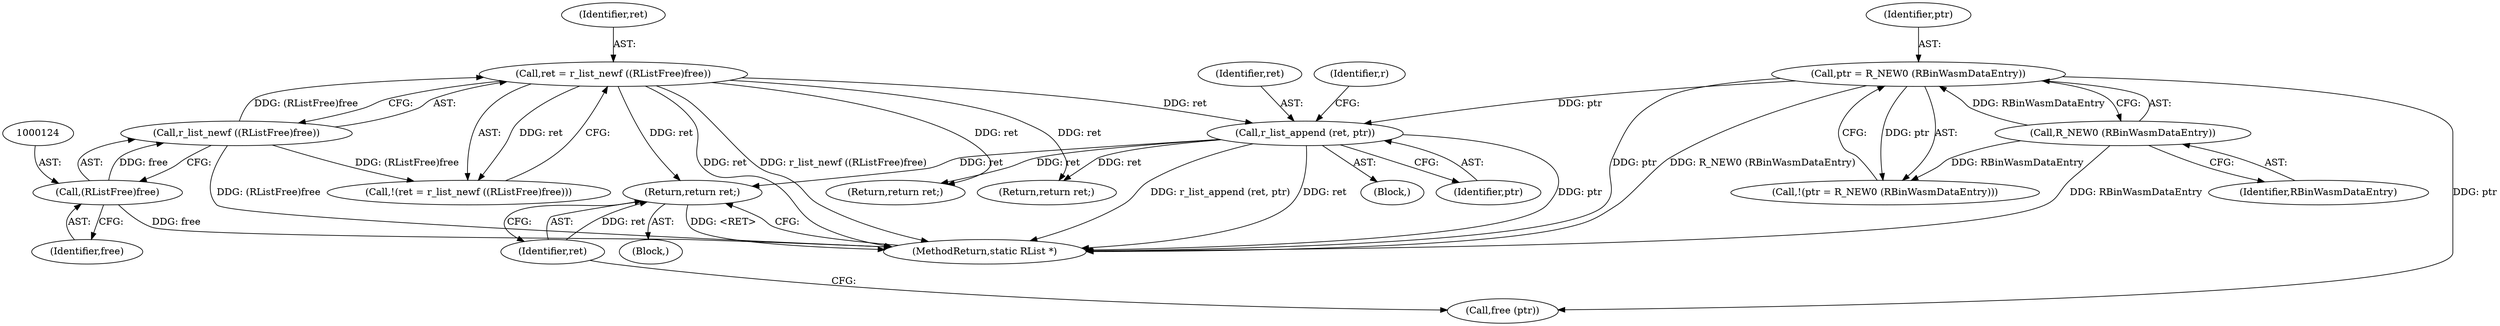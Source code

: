 digraph "0_radare2_d2632f6483a3ceb5d8e0a5fb11142c51c43978b4_0@pointer" {
"1000291" [label="(Return,return ret;)"];
"1000292" [label="(Identifier,ret)"];
"1000120" [label="(Call,ret = r_list_newf ((RListFree)free))"];
"1000122" [label="(Call,r_list_newf ((RListFree)free))"];
"1000123" [label="(Call,(RListFree)free)"];
"1000280" [label="(Call,r_list_append (ret, ptr))"];
"1000190" [label="(Call,ptr = R_NEW0 (RBinWasmDataEntry))"];
"1000192" [label="(Call,R_NEW0 (RBinWasmDataEntry))"];
"1000292" [label="(Identifier,ret)"];
"1000121" [label="(Identifier,ret)"];
"1000122" [label="(Call,r_list_newf ((RListFree)free))"];
"1000281" [label="(Identifier,ret)"];
"1000191" [label="(Identifier,ptr)"];
"1000291" [label="(Return,return ret;)"];
"1000284" [label="(Identifier,r)"];
"1000286" [label="(Return,return ret;)"];
"1000189" [label="(Call,!(ptr = R_NEW0 (RBinWasmDataEntry)))"];
"1000120" [label="(Call,ret = r_list_newf ((RListFree)free))"];
"1000190" [label="(Call,ptr = R_NEW0 (RBinWasmDataEntry))"];
"1000119" [label="(Call,!(ret = r_list_newf ((RListFree)free)))"];
"1000289" [label="(Call,free (ptr))"];
"1000125" [label="(Identifier,free)"];
"1000187" [label="(Block,)"];
"1000293" [label="(MethodReturn,static RList *)"];
"1000103" [label="(Block,)"];
"1000282" [label="(Identifier,ptr)"];
"1000195" [label="(Return,return ret;)"];
"1000280" [label="(Call,r_list_append (ret, ptr))"];
"1000192" [label="(Call,R_NEW0 (RBinWasmDataEntry))"];
"1000193" [label="(Identifier,RBinWasmDataEntry)"];
"1000123" [label="(Call,(RListFree)free)"];
"1000291" -> "1000103"  [label="AST: "];
"1000291" -> "1000292"  [label="CFG: "];
"1000292" -> "1000291"  [label="AST: "];
"1000293" -> "1000291"  [label="CFG: "];
"1000291" -> "1000293"  [label="DDG: <RET>"];
"1000292" -> "1000291"  [label="DDG: ret"];
"1000120" -> "1000291"  [label="DDG: ret"];
"1000280" -> "1000291"  [label="DDG: ret"];
"1000292" -> "1000289"  [label="CFG: "];
"1000120" -> "1000119"  [label="AST: "];
"1000120" -> "1000122"  [label="CFG: "];
"1000121" -> "1000120"  [label="AST: "];
"1000122" -> "1000120"  [label="AST: "];
"1000119" -> "1000120"  [label="CFG: "];
"1000120" -> "1000293"  [label="DDG: ret"];
"1000120" -> "1000293"  [label="DDG: r_list_newf ((RListFree)free)"];
"1000120" -> "1000119"  [label="DDG: ret"];
"1000122" -> "1000120"  [label="DDG: (RListFree)free"];
"1000120" -> "1000195"  [label="DDG: ret"];
"1000120" -> "1000280"  [label="DDG: ret"];
"1000120" -> "1000286"  [label="DDG: ret"];
"1000122" -> "1000123"  [label="CFG: "];
"1000123" -> "1000122"  [label="AST: "];
"1000122" -> "1000293"  [label="DDG: (RListFree)free"];
"1000122" -> "1000119"  [label="DDG: (RListFree)free"];
"1000123" -> "1000122"  [label="DDG: free"];
"1000123" -> "1000125"  [label="CFG: "];
"1000124" -> "1000123"  [label="AST: "];
"1000125" -> "1000123"  [label="AST: "];
"1000123" -> "1000293"  [label="DDG: free"];
"1000280" -> "1000187"  [label="AST: "];
"1000280" -> "1000282"  [label="CFG: "];
"1000281" -> "1000280"  [label="AST: "];
"1000282" -> "1000280"  [label="AST: "];
"1000284" -> "1000280"  [label="CFG: "];
"1000280" -> "1000293"  [label="DDG: ptr"];
"1000280" -> "1000293"  [label="DDG: r_list_append (ret, ptr)"];
"1000280" -> "1000293"  [label="DDG: ret"];
"1000280" -> "1000195"  [label="DDG: ret"];
"1000190" -> "1000280"  [label="DDG: ptr"];
"1000280" -> "1000286"  [label="DDG: ret"];
"1000190" -> "1000189"  [label="AST: "];
"1000190" -> "1000192"  [label="CFG: "];
"1000191" -> "1000190"  [label="AST: "];
"1000192" -> "1000190"  [label="AST: "];
"1000189" -> "1000190"  [label="CFG: "];
"1000190" -> "1000293"  [label="DDG: ptr"];
"1000190" -> "1000293"  [label="DDG: R_NEW0 (RBinWasmDataEntry)"];
"1000190" -> "1000189"  [label="DDG: ptr"];
"1000192" -> "1000190"  [label="DDG: RBinWasmDataEntry"];
"1000190" -> "1000289"  [label="DDG: ptr"];
"1000192" -> "1000193"  [label="CFG: "];
"1000193" -> "1000192"  [label="AST: "];
"1000192" -> "1000293"  [label="DDG: RBinWasmDataEntry"];
"1000192" -> "1000189"  [label="DDG: RBinWasmDataEntry"];
}
